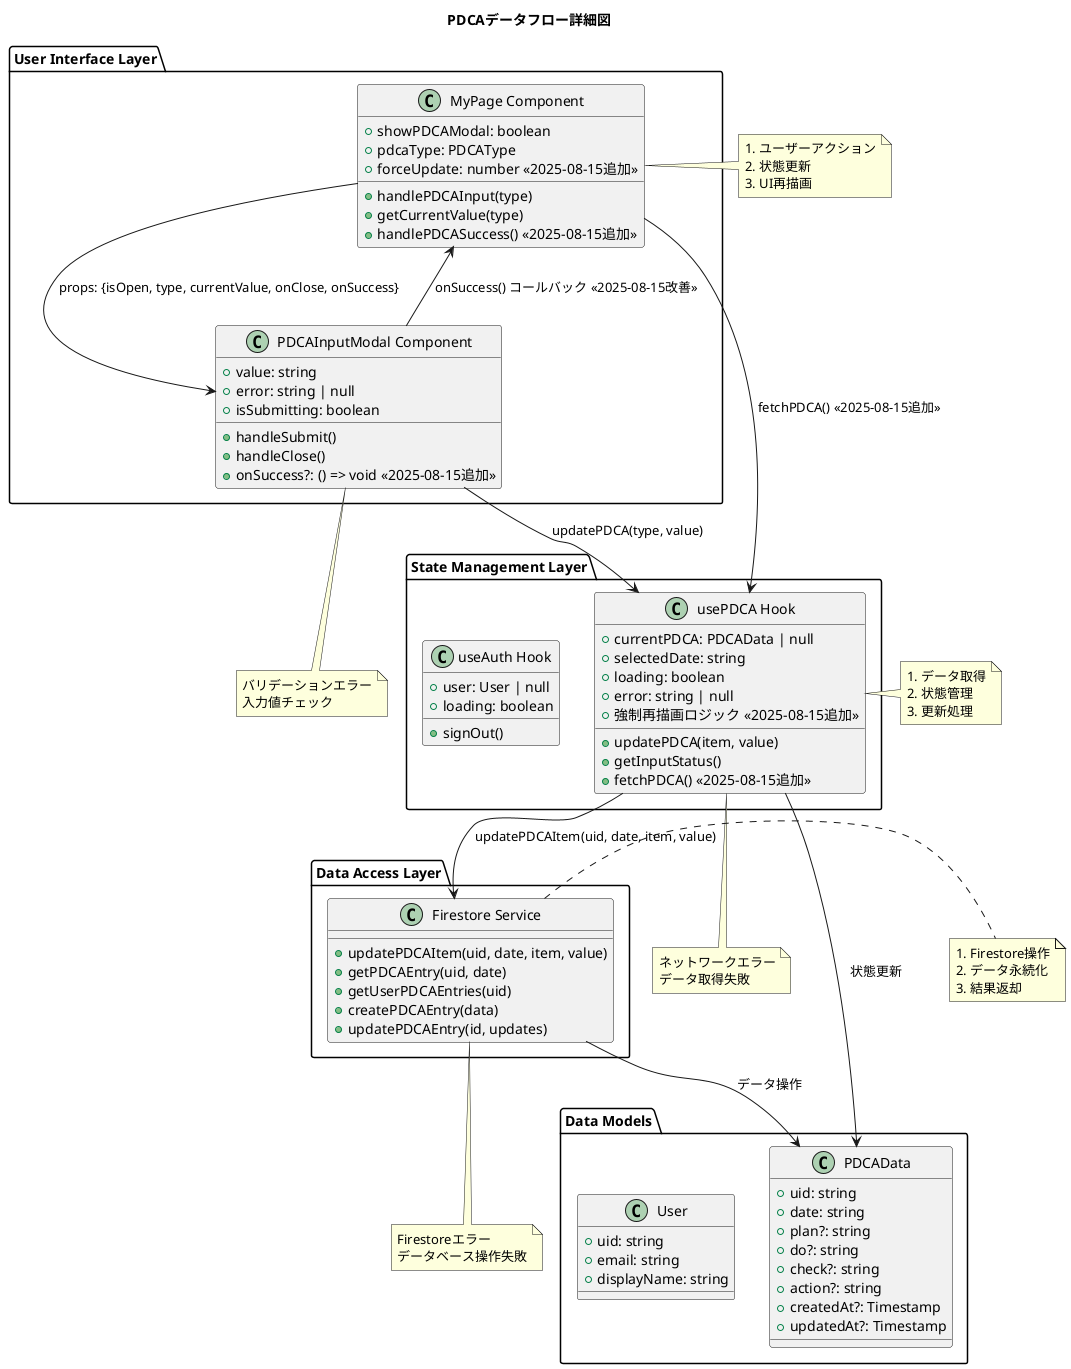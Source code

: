 @startuml
title PDCAデータフロー詳細図

!define RECTANGLE class

package "User Interface Layer" {
  RECTANGLE "MyPage Component" as MP {
    +showPDCAModal: boolean
    +pdcaType: PDCAType
    +handlePDCAInput(type)
    +getCurrentValue(type)
    +handlePDCASuccess() <<2025-08-15追加>>
    +forceUpdate: number <<2025-08-15追加>>
  }
  
  RECTANGLE "PDCAInputModal Component" as PIM {
    +value: string
    +error: string | null
    +isSubmitting: boolean
    +handleSubmit()
    +handleClose()
    +onSuccess?: () => void <<2025-08-15追加>>
  }
}

package "State Management Layer" {
  RECTANGLE "usePDCA Hook" as UPH {
    +currentPDCA: PDCAData | null
    +selectedDate: string
    +loading: boolean
    +error: string | null
    +updatePDCA(item, value)
    +getInputStatus()
    +fetchPDCA() <<2025-08-15追加>>
    +強制再描画ロジック <<2025-08-15追加>>
  }
  
  RECTANGLE "useAuth Hook" as UA {
    +user: User | null
    +loading: boolean
    +signOut()
  }
}

package "Data Access Layer" {
  RECTANGLE "Firestore Service" as FS {
    +updatePDCAItem(uid, date, item, value)
    +getPDCAEntry(uid, date)
    +getUserPDCAEntries(uid)
    +createPDCAEntry(data)
    +updatePDCAEntry(id, updates)
  }
}

package "Data Models" {
  RECTANGLE "PDCAData" as PD {
    +uid: string
    +date: string
    +plan?: string
    +do?: string
    +check?: string
    +action?: string
    +createdAt?: Timestamp
    +updatedAt?: Timestamp
  }
  
  RECTANGLE "User" as U {
    +uid: string
    +email: string
    +displayName: string
  }
}

' データフロー定義
MP --> PIM : props: {isOpen, type, currentValue, onClose, onSuccess}
PIM --> UPH : updatePDCA(type, value)
UPH --> FS : updatePDCAItem(uid, date, item, value)
FS --> PD : データ操作
UPH --> PD : 状態更新
PIM --> MP : onSuccess() コールバック <<2025-08-15改善>>
MP --> UPH : fetchPDCA() <<2025-08-15追加>>

' 状態同期フロー
note right of MP : 1. ユーザーアクション\n2. 状態更新\n3. UI再描画
note right of UPH : 1. データ取得\n2. 状態管理\n3. 更新処理
note right of FS : 1. Firestore操作\n2. データ永続化\n3. 結果返却

' エラーハンドリング
note bottom of PIM : バリデーションエラー\n入力値チェック
note bottom of UPH : ネットワークエラー\nデータ取得失敗
note bottom of FS : Firestoreエラー\nデータベース操作失敗

/'note over MP, FS
**修正履歴 (2025-08-15)**

**課題**: PDCAデータ入力後の表示更新問題

**技術的問題**:
1. **React状態更新**: setCurrentPDCA()が再描画をトリガーしない
2. **非同期処理**: Firestore更新完了前にモーダルが閉じられる
3. **コンポーネント通信**: 子→親への状態変更通知が不完全

**実装した解決策**:

**1. 強制再描画メカニズム (usePDCA)**
```typescript
setCurrentPDCA(null); // リセット
setTimeout(() => {
  setCurrentPDCA(updatedPDCA); // 新データ設定
}, 0);
```

**2. コールバック関数パターン (PDCAInputModal)**
```typescript
interface PDCAInputModalProps {
  onSuccess?: () => void; // 成功時コールバック
}
```

**3. 非同期処理同期 (PDCAInputModal)**
```typescript
setTimeout(() => {
  onClose(); // モーダル閉じる遅延
}, 100);
```

**4. データ再取得 (MyPage)**
```typescript
const handlePDCASuccess = async () => {
  await fetchPDCA(); // 強制データ再取得
  setForceUpdate(prev => prev + 1); // 強制再描画
};
```

**改善されたデータフロー**:
1. ユーザー入力 → バリデーション
2. Firestore更新 → 強制再描画
3. コールバック実行 → データ再取得
4. 状態更新 → UI反映

**デバッグ機能**:
- 各段階でのコンソールログ出力
- 状態変更の追跡
- エラーハンドリングの強化
end note
'/
@enduml
